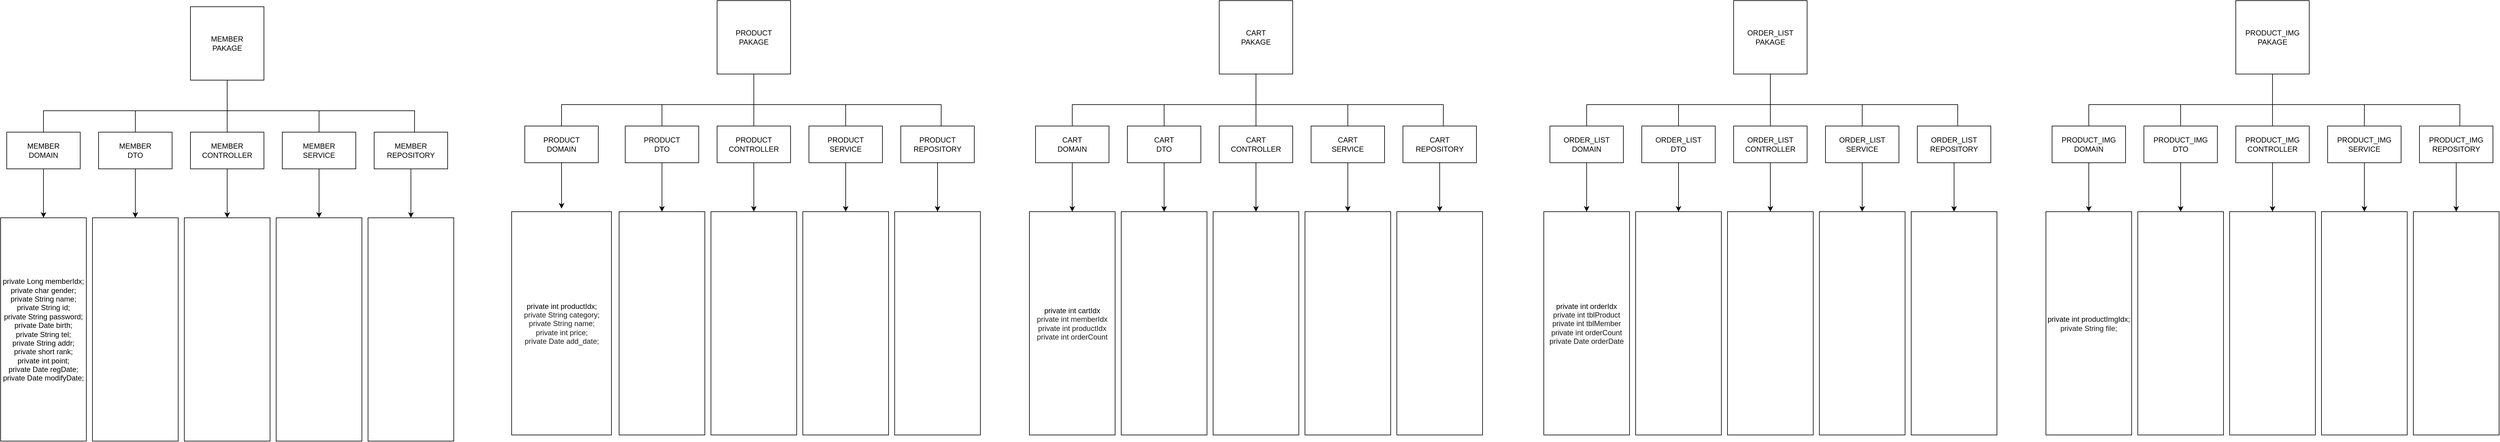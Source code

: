<mxfile version="21.6.9" type="github">
  <diagram name="페이지-1" id="HA1gNrNOC0gQcXItmmGi">
    <mxGraphModel dx="4044" dy="1303" grid="1" gridSize="9" guides="1" tooltips="1" connect="1" arrows="1" fold="1" page="1" pageScale="1" pageWidth="827" pageHeight="1169" math="0" shadow="0">
      <root>
        <mxCell id="0" />
        <mxCell id="1" parent="0" />
        <mxCell id="ZXrHhs4DNnQvtguSSP1A-15" value="" style="rounded=0;orthogonalLoop=1;jettySize=auto;html=1;endArrow=none;endFill=0;" edge="1" parent="1" source="ZXrHhs4DNnQvtguSSP1A-1" target="ZXrHhs4DNnQvtguSSP1A-5">
          <mxGeometry relative="1" as="geometry" />
        </mxCell>
        <mxCell id="ZXrHhs4DNnQvtguSSP1A-1" value="CART&lt;br&gt;PAKAGE" style="whiteSpace=wrap;html=1;aspect=fixed;" vertex="1" parent="1">
          <mxGeometry x="364" y="180" width="120" height="120" as="geometry" />
        </mxCell>
        <mxCell id="ZXrHhs4DNnQvtguSSP1A-4" style="edgeStyle=orthogonalEdgeStyle;rounded=0;orthogonalLoop=1;jettySize=auto;html=1;exitX=0.5;exitY=1;exitDx=0;exitDy=0;" edge="1" parent="1" source="ZXrHhs4DNnQvtguSSP1A-1" target="ZXrHhs4DNnQvtguSSP1A-1">
          <mxGeometry relative="1" as="geometry" />
        </mxCell>
        <mxCell id="ZXrHhs4DNnQvtguSSP1A-26" value="" style="edgeStyle=orthogonalEdgeStyle;rounded=0;orthogonalLoop=1;jettySize=auto;html=1;" edge="1" parent="1" source="ZXrHhs4DNnQvtguSSP1A-5" target="ZXrHhs4DNnQvtguSSP1A-25">
          <mxGeometry relative="1" as="geometry" />
        </mxCell>
        <mxCell id="ZXrHhs4DNnQvtguSSP1A-5" value="CART&lt;br&gt;CONTROLLER" style="whiteSpace=wrap;html=1;" vertex="1" parent="1">
          <mxGeometry x="364" y="385" width="120" height="60" as="geometry" />
        </mxCell>
        <mxCell id="ZXrHhs4DNnQvtguSSP1A-28" value="" style="edgeStyle=orthogonalEdgeStyle;rounded=0;orthogonalLoop=1;jettySize=auto;html=1;" edge="1" parent="1" source="ZXrHhs4DNnQvtguSSP1A-7" target="ZXrHhs4DNnQvtguSSP1A-27">
          <mxGeometry relative="1" as="geometry" />
        </mxCell>
        <mxCell id="ZXrHhs4DNnQvtguSSP1A-7" value="CART&lt;br&gt;SERVICE" style="whiteSpace=wrap;html=1;" vertex="1" parent="1">
          <mxGeometry x="514" y="385" width="120" height="60" as="geometry" />
        </mxCell>
        <mxCell id="ZXrHhs4DNnQvtguSSP1A-30" value="" style="edgeStyle=orthogonalEdgeStyle;rounded=0;orthogonalLoop=1;jettySize=auto;html=1;" edge="1" parent="1" source="ZXrHhs4DNnQvtguSSP1A-9" target="ZXrHhs4DNnQvtguSSP1A-29">
          <mxGeometry relative="1" as="geometry" />
        </mxCell>
        <mxCell id="ZXrHhs4DNnQvtguSSP1A-9" value="CART&lt;br&gt;REPOSITORY" style="whiteSpace=wrap;html=1;" vertex="1" parent="1">
          <mxGeometry x="664" y="385" width="120" height="60" as="geometry" />
        </mxCell>
        <mxCell id="ZXrHhs4DNnQvtguSSP1A-24" value="" style="edgeStyle=orthogonalEdgeStyle;rounded=0;orthogonalLoop=1;jettySize=auto;html=1;" edge="1" parent="1" source="ZXrHhs4DNnQvtguSSP1A-11" target="ZXrHhs4DNnQvtguSSP1A-23">
          <mxGeometry relative="1" as="geometry" />
        </mxCell>
        <mxCell id="ZXrHhs4DNnQvtguSSP1A-11" value="CART&lt;br&gt;DTO" style="whiteSpace=wrap;html=1;" vertex="1" parent="1">
          <mxGeometry x="214" y="385" width="120" height="60" as="geometry" />
        </mxCell>
        <mxCell id="ZXrHhs4DNnQvtguSSP1A-22" value="" style="edgeStyle=orthogonalEdgeStyle;rounded=0;orthogonalLoop=1;jettySize=auto;html=1;" edge="1" parent="1" source="ZXrHhs4DNnQvtguSSP1A-13" target="ZXrHhs4DNnQvtguSSP1A-21">
          <mxGeometry relative="1" as="geometry" />
        </mxCell>
        <mxCell id="ZXrHhs4DNnQvtguSSP1A-13" value="CART&lt;br style=&quot;border-color: var(--border-color);&quot;&gt;DOMAIN" style="whiteSpace=wrap;html=1;" vertex="1" parent="1">
          <mxGeometry x="64" y="385" width="120" height="60" as="geometry" />
        </mxCell>
        <mxCell id="ZXrHhs4DNnQvtguSSP1A-16" value="" style="endArrow=none;html=1;rounded=0;exitX=0.5;exitY=0;exitDx=0;exitDy=0;" edge="1" parent="1" source="ZXrHhs4DNnQvtguSSP1A-7">
          <mxGeometry width="50" height="50" relative="1" as="geometry">
            <mxPoint x="574" y="380" as="sourcePoint" />
            <mxPoint x="419" y="350" as="targetPoint" />
            <Array as="points">
              <mxPoint x="574" y="350" />
            </Array>
          </mxGeometry>
        </mxCell>
        <mxCell id="ZXrHhs4DNnQvtguSSP1A-17" value="" style="endArrow=none;html=1;rounded=0;exitX=0.5;exitY=0;exitDx=0;exitDy=0;" edge="1" parent="1" source="ZXrHhs4DNnQvtguSSP1A-11">
          <mxGeometry width="50" height="50" relative="1" as="geometry">
            <mxPoint x="274" y="380" as="sourcePoint" />
            <mxPoint x="419" y="350" as="targetPoint" />
            <Array as="points">
              <mxPoint x="274" y="350" />
            </Array>
          </mxGeometry>
        </mxCell>
        <mxCell id="ZXrHhs4DNnQvtguSSP1A-18" value="" style="endArrow=none;html=1;rounded=0;exitX=0.5;exitY=0;exitDx=0;exitDy=0;" edge="1" parent="1" source="ZXrHhs4DNnQvtguSSP1A-13">
          <mxGeometry width="50" height="50" relative="1" as="geometry">
            <mxPoint x="374" y="470" as="sourcePoint" />
            <mxPoint x="419" y="350" as="targetPoint" />
            <Array as="points">
              <mxPoint x="124" y="350" />
            </Array>
          </mxGeometry>
        </mxCell>
        <mxCell id="ZXrHhs4DNnQvtguSSP1A-20" value="" style="endArrow=none;html=1;rounded=0;exitX=0.549;exitY=-0.003;exitDx=0;exitDy=0;exitPerimeter=0;" edge="1" parent="1" source="ZXrHhs4DNnQvtguSSP1A-9">
          <mxGeometry width="50" height="50" relative="1" as="geometry">
            <mxPoint x="374" y="470" as="sourcePoint" />
            <mxPoint x="419" y="350" as="targetPoint" />
            <Array as="points">
              <mxPoint x="730" y="350" />
            </Array>
          </mxGeometry>
        </mxCell>
        <mxCell id="ZXrHhs4DNnQvtguSSP1A-21" value="&lt;font style=&quot;font-size: 12px;&quot;&gt;private int cartIdx&lt;br style=&quot;box-sizing: inherit; color: rgb(29, 28, 29); font-family: NotoSansKR, Slack-Lato, Slack-Fractions, appleLogo, sans-serif; font-variant-ligatures: common-ligatures; text-align: left; background-color: rgb(255, 255, 255);&quot;&gt;&lt;span style=&quot;color: rgb(29, 28, 29); font-family: NotoSansKR, Slack-Lato, Slack-Fractions, appleLogo, sans-serif; font-variant-ligatures: common-ligatures; text-align: left; background-color: rgb(255, 255, 255);&quot;&gt;private int memberIdx&lt;/span&gt;&lt;br style=&quot;box-sizing: inherit; color: rgb(29, 28, 29); font-family: NotoSansKR, Slack-Lato, Slack-Fractions, appleLogo, sans-serif; font-variant-ligatures: common-ligatures; text-align: left; background-color: rgb(255, 255, 255);&quot;&gt;&lt;span style=&quot;color: rgb(29, 28, 29); font-family: NotoSansKR, Slack-Lato, Slack-Fractions, appleLogo, sans-serif; font-variant-ligatures: common-ligatures; text-align: left; background-color: rgb(255, 255, 255);&quot;&gt;private int productIdx&lt;/span&gt;&lt;br style=&quot;box-sizing: inherit; color: rgb(29, 28, 29); font-family: NotoSansKR, Slack-Lato, Slack-Fractions, appleLogo, sans-serif; font-variant-ligatures: common-ligatures; text-align: left; background-color: rgb(255, 255, 255);&quot;&gt;&lt;span style=&quot;color: rgb(29, 28, 29); font-family: NotoSansKR, Slack-Lato, Slack-Fractions, appleLogo, sans-serif; font-variant-ligatures: common-ligatures; text-align: left; background-color: rgb(255, 255, 255);&quot;&gt;private int orderCount&lt;/span&gt;&lt;/font&gt;" style="whiteSpace=wrap;html=1;" vertex="1" parent="1">
          <mxGeometry x="54" y="525" width="140" height="365" as="geometry" />
        </mxCell>
        <mxCell id="ZXrHhs4DNnQvtguSSP1A-23" value="" style="whiteSpace=wrap;html=1;" vertex="1" parent="1">
          <mxGeometry x="204" y="525" width="140" height="365" as="geometry" />
        </mxCell>
        <mxCell id="ZXrHhs4DNnQvtguSSP1A-25" value="" style="whiteSpace=wrap;html=1;" vertex="1" parent="1">
          <mxGeometry x="354" y="525" width="140" height="365" as="geometry" />
        </mxCell>
        <mxCell id="ZXrHhs4DNnQvtguSSP1A-27" value="" style="whiteSpace=wrap;html=1;" vertex="1" parent="1">
          <mxGeometry x="504" y="525" width="140" height="365" as="geometry" />
        </mxCell>
        <mxCell id="ZXrHhs4DNnQvtguSSP1A-29" value="" style="whiteSpace=wrap;html=1;" vertex="1" parent="1">
          <mxGeometry x="654" y="525" width="140" height="365" as="geometry" />
        </mxCell>
        <mxCell id="ZXrHhs4DNnQvtguSSP1A-31" value="" style="rounded=0;orthogonalLoop=1;jettySize=auto;html=1;endArrow=none;endFill=0;" edge="1" parent="1" source="ZXrHhs4DNnQvtguSSP1A-32" target="ZXrHhs4DNnQvtguSSP1A-35">
          <mxGeometry relative="1" as="geometry" />
        </mxCell>
        <mxCell id="ZXrHhs4DNnQvtguSSP1A-32" value="PRODUCT&lt;br&gt;PAKAGE" style="whiteSpace=wrap;html=1;aspect=fixed;" vertex="1" parent="1">
          <mxGeometry x="-456" y="180" width="120" height="120" as="geometry" />
        </mxCell>
        <mxCell id="ZXrHhs4DNnQvtguSSP1A-33" style="edgeStyle=orthogonalEdgeStyle;rounded=0;orthogonalLoop=1;jettySize=auto;html=1;exitX=0.5;exitY=1;exitDx=0;exitDy=0;" edge="1" parent="1" source="ZXrHhs4DNnQvtguSSP1A-32" target="ZXrHhs4DNnQvtguSSP1A-32">
          <mxGeometry relative="1" as="geometry" />
        </mxCell>
        <mxCell id="ZXrHhs4DNnQvtguSSP1A-34" value="" style="edgeStyle=orthogonalEdgeStyle;rounded=0;orthogonalLoop=1;jettySize=auto;html=1;" edge="1" parent="1" source="ZXrHhs4DNnQvtguSSP1A-35" target="ZXrHhs4DNnQvtguSSP1A-50">
          <mxGeometry relative="1" as="geometry" />
        </mxCell>
        <mxCell id="ZXrHhs4DNnQvtguSSP1A-35" value="PRODUCT&lt;br&gt;CONTROLLER" style="whiteSpace=wrap;html=1;" vertex="1" parent="1">
          <mxGeometry x="-456" y="385" width="120" height="60" as="geometry" />
        </mxCell>
        <mxCell id="ZXrHhs4DNnQvtguSSP1A-36" value="" style="edgeStyle=orthogonalEdgeStyle;rounded=0;orthogonalLoop=1;jettySize=auto;html=1;" edge="1" parent="1" source="ZXrHhs4DNnQvtguSSP1A-37" target="ZXrHhs4DNnQvtguSSP1A-51">
          <mxGeometry relative="1" as="geometry" />
        </mxCell>
        <mxCell id="ZXrHhs4DNnQvtguSSP1A-37" value="PRODUCT&lt;br&gt;SERVICE" style="whiteSpace=wrap;html=1;" vertex="1" parent="1">
          <mxGeometry x="-306" y="385" width="120" height="60" as="geometry" />
        </mxCell>
        <mxCell id="ZXrHhs4DNnQvtguSSP1A-38" value="" style="edgeStyle=orthogonalEdgeStyle;rounded=0;orthogonalLoop=1;jettySize=auto;html=1;" edge="1" parent="1" source="ZXrHhs4DNnQvtguSSP1A-39" target="ZXrHhs4DNnQvtguSSP1A-52">
          <mxGeometry relative="1" as="geometry" />
        </mxCell>
        <mxCell id="ZXrHhs4DNnQvtguSSP1A-39" value="PRODUCT&lt;br&gt;REPOSITORY" style="whiteSpace=wrap;html=1;" vertex="1" parent="1">
          <mxGeometry x="-156" y="385" width="120" height="60" as="geometry" />
        </mxCell>
        <mxCell id="ZXrHhs4DNnQvtguSSP1A-40" value="" style="edgeStyle=orthogonalEdgeStyle;rounded=0;orthogonalLoop=1;jettySize=auto;html=1;" edge="1" parent="1" source="ZXrHhs4DNnQvtguSSP1A-41" target="ZXrHhs4DNnQvtguSSP1A-49">
          <mxGeometry relative="1" as="geometry" />
        </mxCell>
        <mxCell id="ZXrHhs4DNnQvtguSSP1A-41" value="PRODUCT&lt;br&gt;DTO" style="whiteSpace=wrap;html=1;" vertex="1" parent="1">
          <mxGeometry x="-606" y="385" width="120" height="60" as="geometry" />
        </mxCell>
        <mxCell id="ZXrHhs4DNnQvtguSSP1A-42" value="" style="edgeStyle=orthogonalEdgeStyle;rounded=0;orthogonalLoop=1;jettySize=auto;html=1;" edge="1" parent="1" source="ZXrHhs4DNnQvtguSSP1A-43">
          <mxGeometry relative="1" as="geometry">
            <mxPoint x="-710" y="520" as="targetPoint" />
          </mxGeometry>
        </mxCell>
        <mxCell id="ZXrHhs4DNnQvtguSSP1A-43" value="PRODUCT&lt;br style=&quot;border-color: var(--border-color);&quot;&gt;DOMAIN" style="whiteSpace=wrap;html=1;" vertex="1" parent="1">
          <mxGeometry x="-770" y="385" width="120" height="60" as="geometry" />
        </mxCell>
        <mxCell id="ZXrHhs4DNnQvtguSSP1A-44" value="" style="endArrow=none;html=1;rounded=0;exitX=0.5;exitY=0;exitDx=0;exitDy=0;" edge="1" parent="1" source="ZXrHhs4DNnQvtguSSP1A-37">
          <mxGeometry width="50" height="50" relative="1" as="geometry">
            <mxPoint x="-246" y="380" as="sourcePoint" />
            <mxPoint x="-401" y="350" as="targetPoint" />
            <Array as="points">
              <mxPoint x="-246" y="350" />
            </Array>
          </mxGeometry>
        </mxCell>
        <mxCell id="ZXrHhs4DNnQvtguSSP1A-45" value="" style="endArrow=none;html=1;rounded=0;exitX=0.5;exitY=0;exitDx=0;exitDy=0;" edge="1" parent="1" source="ZXrHhs4DNnQvtguSSP1A-41">
          <mxGeometry width="50" height="50" relative="1" as="geometry">
            <mxPoint x="-546" y="380" as="sourcePoint" />
            <mxPoint x="-401" y="350" as="targetPoint" />
            <Array as="points">
              <mxPoint x="-546" y="350" />
            </Array>
          </mxGeometry>
        </mxCell>
        <mxCell id="ZXrHhs4DNnQvtguSSP1A-46" value="" style="endArrow=none;html=1;rounded=0;exitX=0.5;exitY=0;exitDx=0;exitDy=0;" edge="1" parent="1" source="ZXrHhs4DNnQvtguSSP1A-43">
          <mxGeometry width="50" height="50" relative="1" as="geometry">
            <mxPoint x="-446" y="470" as="sourcePoint" />
            <mxPoint x="-401" y="350" as="targetPoint" />
            <Array as="points">
              <mxPoint x="-710" y="350" />
            </Array>
          </mxGeometry>
        </mxCell>
        <mxCell id="ZXrHhs4DNnQvtguSSP1A-47" value="" style="endArrow=none;html=1;rounded=0;exitX=0.549;exitY=-0.003;exitDx=0;exitDy=0;exitPerimeter=0;" edge="1" parent="1" source="ZXrHhs4DNnQvtguSSP1A-39">
          <mxGeometry width="50" height="50" relative="1" as="geometry">
            <mxPoint x="-446" y="470" as="sourcePoint" />
            <mxPoint x="-401" y="350" as="targetPoint" />
            <Array as="points">
              <mxPoint x="-90" y="350" />
            </Array>
          </mxGeometry>
        </mxCell>
        <mxCell id="ZXrHhs4DNnQvtguSSP1A-48" value="&lt;font style=&quot;font-size: 12px;&quot;&gt;private int productIdx;&lt;br style=&quot;box-sizing: inherit; color: rgb(29, 28, 29); font-family: NotoSansKR, Slack-Lato, Slack-Fractions, appleLogo, sans-serif; font-variant-ligatures: common-ligatures; text-align: left; background-color: rgb(255, 255, 255);&quot;&gt;&lt;span style=&quot;color: rgb(29, 28, 29); font-family: NotoSansKR, Slack-Lato, Slack-Fractions, appleLogo, sans-serif; font-variant-ligatures: common-ligatures; text-align: left; background-color: rgb(255, 255, 255);&quot;&gt;private String category;&lt;/span&gt;&lt;br style=&quot;box-sizing: inherit; color: rgb(29, 28, 29); font-family: NotoSansKR, Slack-Lato, Slack-Fractions, appleLogo, sans-serif; font-variant-ligatures: common-ligatures; text-align: left; background-color: rgb(255, 255, 255);&quot;&gt;&lt;span style=&quot;color: rgb(29, 28, 29); font-family: NotoSansKR, Slack-Lato, Slack-Fractions, appleLogo, sans-serif; font-variant-ligatures: common-ligatures; text-align: left; background-color: rgb(255, 255, 255);&quot;&gt;private String name;&lt;/span&gt;&lt;br style=&quot;box-sizing: inherit; color: rgb(29, 28, 29); font-family: NotoSansKR, Slack-Lato, Slack-Fractions, appleLogo, sans-serif; font-variant-ligatures: common-ligatures; text-align: left; background-color: rgb(255, 255, 255);&quot;&gt;&lt;span style=&quot;color: rgb(29, 28, 29); font-family: NotoSansKR, Slack-Lato, Slack-Fractions, appleLogo, sans-serif; font-variant-ligatures: common-ligatures; text-align: left; background-color: rgb(255, 255, 255);&quot;&gt;private int price;&lt;/span&gt;&lt;br style=&quot;box-sizing: inherit; color: rgb(29, 28, 29); font-family: NotoSansKR, Slack-Lato, Slack-Fractions, appleLogo, sans-serif; font-variant-ligatures: common-ligatures; text-align: left; background-color: rgb(255, 255, 255);&quot;&gt;&lt;span style=&quot;color: rgb(29, 28, 29); font-family: NotoSansKR, Slack-Lato, Slack-Fractions, appleLogo, sans-serif; font-variant-ligatures: common-ligatures; text-align: left; background-color: rgb(255, 255, 255);&quot;&gt;private Date add_date;&lt;/span&gt;&lt;/font&gt;&lt;font style=&quot;font-size: 12px;&quot;&gt;&lt;br&gt;&lt;/font&gt;" style="whiteSpace=wrap;html=1;" vertex="1" parent="1">
          <mxGeometry x="-791.5" y="525" width="163" height="365" as="geometry" />
        </mxCell>
        <mxCell id="ZXrHhs4DNnQvtguSSP1A-49" value="" style="whiteSpace=wrap;html=1;" vertex="1" parent="1">
          <mxGeometry x="-616" y="525" width="140" height="365" as="geometry" />
        </mxCell>
        <mxCell id="ZXrHhs4DNnQvtguSSP1A-50" value="" style="whiteSpace=wrap;html=1;" vertex="1" parent="1">
          <mxGeometry x="-466" y="525" width="140" height="365" as="geometry" />
        </mxCell>
        <mxCell id="ZXrHhs4DNnQvtguSSP1A-51" value="" style="whiteSpace=wrap;html=1;" vertex="1" parent="1">
          <mxGeometry x="-316" y="525" width="140" height="365" as="geometry" />
        </mxCell>
        <mxCell id="ZXrHhs4DNnQvtguSSP1A-52" value="" style="whiteSpace=wrap;html=1;" vertex="1" parent="1">
          <mxGeometry x="-166" y="525" width="140" height="365" as="geometry" />
        </mxCell>
        <mxCell id="ZXrHhs4DNnQvtguSSP1A-53" value="" style="rounded=0;orthogonalLoop=1;jettySize=auto;html=1;endArrow=none;endFill=0;" edge="1" parent="1" source="ZXrHhs4DNnQvtguSSP1A-54" target="ZXrHhs4DNnQvtguSSP1A-57">
          <mxGeometry relative="1" as="geometry" />
        </mxCell>
        <mxCell id="ZXrHhs4DNnQvtguSSP1A-54" value="ORDER_LIST&lt;br&gt;PAKAGE" style="whiteSpace=wrap;html=1;aspect=fixed;" vertex="1" parent="1">
          <mxGeometry x="1204" y="180" width="120" height="120" as="geometry" />
        </mxCell>
        <mxCell id="ZXrHhs4DNnQvtguSSP1A-55" style="edgeStyle=orthogonalEdgeStyle;rounded=0;orthogonalLoop=1;jettySize=auto;html=1;exitX=0.5;exitY=1;exitDx=0;exitDy=0;" edge="1" parent="1" source="ZXrHhs4DNnQvtguSSP1A-54" target="ZXrHhs4DNnQvtguSSP1A-54">
          <mxGeometry relative="1" as="geometry" />
        </mxCell>
        <mxCell id="ZXrHhs4DNnQvtguSSP1A-56" value="" style="edgeStyle=orthogonalEdgeStyle;rounded=0;orthogonalLoop=1;jettySize=auto;html=1;" edge="1" parent="1" source="ZXrHhs4DNnQvtguSSP1A-57" target="ZXrHhs4DNnQvtguSSP1A-72">
          <mxGeometry relative="1" as="geometry" />
        </mxCell>
        <mxCell id="ZXrHhs4DNnQvtguSSP1A-57" value="ORDER_LIST&lt;br style=&quot;border-color: var(--border-color);&quot;&gt;CONTROLLER" style="whiteSpace=wrap;html=1;" vertex="1" parent="1">
          <mxGeometry x="1204" y="385" width="120" height="60" as="geometry" />
        </mxCell>
        <mxCell id="ZXrHhs4DNnQvtguSSP1A-58" value="" style="edgeStyle=orthogonalEdgeStyle;rounded=0;orthogonalLoop=1;jettySize=auto;html=1;" edge="1" parent="1" source="ZXrHhs4DNnQvtguSSP1A-59" target="ZXrHhs4DNnQvtguSSP1A-73">
          <mxGeometry relative="1" as="geometry" />
        </mxCell>
        <mxCell id="ZXrHhs4DNnQvtguSSP1A-59" value="ORDER_LIST&lt;br&gt;SERVICE" style="whiteSpace=wrap;html=1;" vertex="1" parent="1">
          <mxGeometry x="1354" y="385" width="120" height="60" as="geometry" />
        </mxCell>
        <mxCell id="ZXrHhs4DNnQvtguSSP1A-60" value="" style="edgeStyle=orthogonalEdgeStyle;rounded=0;orthogonalLoop=1;jettySize=auto;html=1;" edge="1" parent="1" source="ZXrHhs4DNnQvtguSSP1A-61" target="ZXrHhs4DNnQvtguSSP1A-74">
          <mxGeometry relative="1" as="geometry" />
        </mxCell>
        <mxCell id="ZXrHhs4DNnQvtguSSP1A-61" value="ORDER_LIST&lt;br style=&quot;border-color: var(--border-color);&quot;&gt;REPOSITORY" style="whiteSpace=wrap;html=1;" vertex="1" parent="1">
          <mxGeometry x="1504" y="385" width="120" height="60" as="geometry" />
        </mxCell>
        <mxCell id="ZXrHhs4DNnQvtguSSP1A-62" value="" style="edgeStyle=orthogonalEdgeStyle;rounded=0;orthogonalLoop=1;jettySize=auto;html=1;" edge="1" parent="1" source="ZXrHhs4DNnQvtguSSP1A-63" target="ZXrHhs4DNnQvtguSSP1A-71">
          <mxGeometry relative="1" as="geometry" />
        </mxCell>
        <mxCell id="ZXrHhs4DNnQvtguSSP1A-63" value="ORDER_LIST&lt;br style=&quot;border-color: var(--border-color);&quot;&gt;DTO" style="whiteSpace=wrap;html=1;" vertex="1" parent="1">
          <mxGeometry x="1054" y="385" width="120" height="60" as="geometry" />
        </mxCell>
        <mxCell id="ZXrHhs4DNnQvtguSSP1A-64" value="" style="edgeStyle=orthogonalEdgeStyle;rounded=0;orthogonalLoop=1;jettySize=auto;html=1;" edge="1" parent="1" source="ZXrHhs4DNnQvtguSSP1A-65" target="ZXrHhs4DNnQvtguSSP1A-70">
          <mxGeometry relative="1" as="geometry" />
        </mxCell>
        <mxCell id="ZXrHhs4DNnQvtguSSP1A-65" value="ORDER_LIST&lt;br style=&quot;border-color: var(--border-color);&quot;&gt;DOMAIN" style="whiteSpace=wrap;html=1;" vertex="1" parent="1">
          <mxGeometry x="904" y="385" width="120" height="60" as="geometry" />
        </mxCell>
        <mxCell id="ZXrHhs4DNnQvtguSSP1A-66" value="" style="endArrow=none;html=1;rounded=0;exitX=0.5;exitY=0;exitDx=0;exitDy=0;" edge="1" parent="1" source="ZXrHhs4DNnQvtguSSP1A-59">
          <mxGeometry width="50" height="50" relative="1" as="geometry">
            <mxPoint x="1414" y="380" as="sourcePoint" />
            <mxPoint x="1259" y="350" as="targetPoint" />
            <Array as="points">
              <mxPoint x="1414" y="350" />
            </Array>
          </mxGeometry>
        </mxCell>
        <mxCell id="ZXrHhs4DNnQvtguSSP1A-67" value="" style="endArrow=none;html=1;rounded=0;exitX=0.5;exitY=0;exitDx=0;exitDy=0;" edge="1" parent="1" source="ZXrHhs4DNnQvtguSSP1A-63">
          <mxGeometry width="50" height="50" relative="1" as="geometry">
            <mxPoint x="1114" y="380" as="sourcePoint" />
            <mxPoint x="1259" y="350" as="targetPoint" />
            <Array as="points">
              <mxPoint x="1114" y="350" />
            </Array>
          </mxGeometry>
        </mxCell>
        <mxCell id="ZXrHhs4DNnQvtguSSP1A-68" value="" style="endArrow=none;html=1;rounded=0;exitX=0.5;exitY=0;exitDx=0;exitDy=0;" edge="1" parent="1" source="ZXrHhs4DNnQvtguSSP1A-65">
          <mxGeometry width="50" height="50" relative="1" as="geometry">
            <mxPoint x="1214" y="470" as="sourcePoint" />
            <mxPoint x="1259" y="350" as="targetPoint" />
            <Array as="points">
              <mxPoint x="964" y="350" />
            </Array>
          </mxGeometry>
        </mxCell>
        <mxCell id="ZXrHhs4DNnQvtguSSP1A-69" value="" style="endArrow=none;html=1;rounded=0;exitX=0.549;exitY=-0.003;exitDx=0;exitDy=0;exitPerimeter=0;" edge="1" parent="1" source="ZXrHhs4DNnQvtguSSP1A-61">
          <mxGeometry width="50" height="50" relative="1" as="geometry">
            <mxPoint x="1214" y="470" as="sourcePoint" />
            <mxPoint x="1259" y="350" as="targetPoint" />
            <Array as="points">
              <mxPoint x="1570" y="350" />
            </Array>
          </mxGeometry>
        </mxCell>
        <mxCell id="ZXrHhs4DNnQvtguSSP1A-70" value="&lt;font style=&quot;font-size: 12px;&quot;&gt;private int orderIdx&lt;br style=&quot;box-sizing: inherit; color: rgb(29, 28, 29); font-family: NotoSansKR, Slack-Lato, Slack-Fractions, appleLogo, sans-serif; font-variant-ligatures: common-ligatures; text-align: left; background-color: rgb(248, 248, 248);&quot;&gt;&lt;span style=&quot;color: rgb(29, 28, 29); font-family: NotoSansKR, Slack-Lato, Slack-Fractions, appleLogo, sans-serif; font-variant-ligatures: common-ligatures; text-align: left; background-color: rgb(248, 248, 248);&quot;&gt;private int tblProduct&lt;/span&gt;&lt;br style=&quot;box-sizing: inherit; color: rgb(29, 28, 29); font-family: NotoSansKR, Slack-Lato, Slack-Fractions, appleLogo, sans-serif; font-variant-ligatures: common-ligatures; text-align: left; background-color: rgb(248, 248, 248);&quot;&gt;&lt;span style=&quot;color: rgb(29, 28, 29); font-family: NotoSansKR, Slack-Lato, Slack-Fractions, appleLogo, sans-serif; font-variant-ligatures: common-ligatures; text-align: left; background-color: rgb(248, 248, 248);&quot;&gt;private int tblMember&lt;/span&gt;&lt;br style=&quot;box-sizing: inherit; color: rgb(29, 28, 29); font-family: NotoSansKR, Slack-Lato, Slack-Fractions, appleLogo, sans-serif; font-variant-ligatures: common-ligatures; text-align: left; background-color: rgb(248, 248, 248);&quot;&gt;&lt;span style=&quot;color: rgb(29, 28, 29); font-family: NotoSansKR, Slack-Lato, Slack-Fractions, appleLogo, sans-serif; font-variant-ligatures: common-ligatures; text-align: left; background-color: rgb(248, 248, 248);&quot;&gt;private int orderCount&lt;/span&gt;&lt;br style=&quot;box-sizing: inherit; color: rgb(29, 28, 29); font-family: NotoSansKR, Slack-Lato, Slack-Fractions, appleLogo, sans-serif; font-variant-ligatures: common-ligatures; text-align: left; background-color: rgb(248, 248, 248);&quot;&gt;&lt;span style=&quot;color: rgb(29, 28, 29); font-family: NotoSansKR, Slack-Lato, Slack-Fractions, appleLogo, sans-serif; font-variant-ligatures: common-ligatures; text-align: left; background-color: rgb(248, 248, 248);&quot;&gt;private Date&amp;nbsp;orderDate&lt;/span&gt;&lt;/font&gt;" style="whiteSpace=wrap;html=1;" vertex="1" parent="1">
          <mxGeometry x="894" y="525" width="140" height="365" as="geometry" />
        </mxCell>
        <mxCell id="ZXrHhs4DNnQvtguSSP1A-71" value="" style="whiteSpace=wrap;html=1;" vertex="1" parent="1">
          <mxGeometry x="1044" y="525" width="140" height="365" as="geometry" />
        </mxCell>
        <mxCell id="ZXrHhs4DNnQvtguSSP1A-72" value="" style="whiteSpace=wrap;html=1;" vertex="1" parent="1">
          <mxGeometry x="1194" y="525" width="140" height="365" as="geometry" />
        </mxCell>
        <mxCell id="ZXrHhs4DNnQvtguSSP1A-73" value="" style="whiteSpace=wrap;html=1;" vertex="1" parent="1">
          <mxGeometry x="1344" y="525" width="140" height="365" as="geometry" />
        </mxCell>
        <mxCell id="ZXrHhs4DNnQvtguSSP1A-74" value="" style="whiteSpace=wrap;html=1;" vertex="1" parent="1">
          <mxGeometry x="1494" y="525" width="140" height="365" as="geometry" />
        </mxCell>
        <mxCell id="ZXrHhs4DNnQvtguSSP1A-75" value="" style="rounded=0;orthogonalLoop=1;jettySize=auto;html=1;endArrow=none;endFill=0;" edge="1" parent="1" source="ZXrHhs4DNnQvtguSSP1A-76" target="ZXrHhs4DNnQvtguSSP1A-79">
          <mxGeometry relative="1" as="geometry" />
        </mxCell>
        <mxCell id="ZXrHhs4DNnQvtguSSP1A-76" value="PRODUCT_IMG&lt;br&gt;PAKAGE" style="whiteSpace=wrap;html=1;aspect=fixed;" vertex="1" parent="1">
          <mxGeometry x="2024" y="180" width="120" height="120" as="geometry" />
        </mxCell>
        <mxCell id="ZXrHhs4DNnQvtguSSP1A-77" style="edgeStyle=orthogonalEdgeStyle;rounded=0;orthogonalLoop=1;jettySize=auto;html=1;exitX=0.5;exitY=1;exitDx=0;exitDy=0;" edge="1" parent="1" source="ZXrHhs4DNnQvtguSSP1A-76" target="ZXrHhs4DNnQvtguSSP1A-76">
          <mxGeometry relative="1" as="geometry" />
        </mxCell>
        <mxCell id="ZXrHhs4DNnQvtguSSP1A-78" value="" style="edgeStyle=orthogonalEdgeStyle;rounded=0;orthogonalLoop=1;jettySize=auto;html=1;" edge="1" parent="1" source="ZXrHhs4DNnQvtguSSP1A-79" target="ZXrHhs4DNnQvtguSSP1A-94">
          <mxGeometry relative="1" as="geometry" />
        </mxCell>
        <mxCell id="ZXrHhs4DNnQvtguSSP1A-79" value="PRODUCT_IMG&lt;br&gt;CONTROLLER" style="whiteSpace=wrap;html=1;" vertex="1" parent="1">
          <mxGeometry x="2024" y="385" width="120" height="60" as="geometry" />
        </mxCell>
        <mxCell id="ZXrHhs4DNnQvtguSSP1A-80" value="" style="edgeStyle=orthogonalEdgeStyle;rounded=0;orthogonalLoop=1;jettySize=auto;html=1;" edge="1" parent="1" source="ZXrHhs4DNnQvtguSSP1A-81" target="ZXrHhs4DNnQvtguSSP1A-95">
          <mxGeometry relative="1" as="geometry" />
        </mxCell>
        <mxCell id="ZXrHhs4DNnQvtguSSP1A-81" value="PRODUCT_IMG&lt;br&gt;SERVICE" style="whiteSpace=wrap;html=1;" vertex="1" parent="1">
          <mxGeometry x="2174" y="385" width="120" height="60" as="geometry" />
        </mxCell>
        <mxCell id="ZXrHhs4DNnQvtguSSP1A-82" value="" style="edgeStyle=orthogonalEdgeStyle;rounded=0;orthogonalLoop=1;jettySize=auto;html=1;" edge="1" parent="1" source="ZXrHhs4DNnQvtguSSP1A-83">
          <mxGeometry relative="1" as="geometry">
            <mxPoint x="2384" y="525" as="targetPoint" />
          </mxGeometry>
        </mxCell>
        <mxCell id="ZXrHhs4DNnQvtguSSP1A-83" value="PRODUCT_IMG&lt;br&gt;REPOSITORY" style="whiteSpace=wrap;html=1;" vertex="1" parent="1">
          <mxGeometry x="2324" y="385" width="120" height="60" as="geometry" />
        </mxCell>
        <mxCell id="ZXrHhs4DNnQvtguSSP1A-84" value="" style="edgeStyle=orthogonalEdgeStyle;rounded=0;orthogonalLoop=1;jettySize=auto;html=1;" edge="1" parent="1" source="ZXrHhs4DNnQvtguSSP1A-85" target="ZXrHhs4DNnQvtguSSP1A-93">
          <mxGeometry relative="1" as="geometry" />
        </mxCell>
        <mxCell id="ZXrHhs4DNnQvtguSSP1A-85" value="PRODUCT_IMG&lt;br&gt;DTO" style="whiteSpace=wrap;html=1;" vertex="1" parent="1">
          <mxGeometry x="1874" y="385" width="120" height="60" as="geometry" />
        </mxCell>
        <mxCell id="ZXrHhs4DNnQvtguSSP1A-86" value="" style="edgeStyle=orthogonalEdgeStyle;rounded=0;orthogonalLoop=1;jettySize=auto;html=1;" edge="1" parent="1" source="ZXrHhs4DNnQvtguSSP1A-87" target="ZXrHhs4DNnQvtguSSP1A-92">
          <mxGeometry relative="1" as="geometry" />
        </mxCell>
        <mxCell id="ZXrHhs4DNnQvtguSSP1A-87" value="PRODUCT_IMG&lt;br&gt;DOMAIN" style="whiteSpace=wrap;html=1;" vertex="1" parent="1">
          <mxGeometry x="1724" y="385" width="120" height="60" as="geometry" />
        </mxCell>
        <mxCell id="ZXrHhs4DNnQvtguSSP1A-88" value="" style="endArrow=none;html=1;rounded=0;exitX=0.5;exitY=0;exitDx=0;exitDy=0;" edge="1" parent="1" source="ZXrHhs4DNnQvtguSSP1A-81">
          <mxGeometry width="50" height="50" relative="1" as="geometry">
            <mxPoint x="2234" y="380" as="sourcePoint" />
            <mxPoint x="2079" y="350" as="targetPoint" />
            <Array as="points">
              <mxPoint x="2234" y="350" />
            </Array>
          </mxGeometry>
        </mxCell>
        <mxCell id="ZXrHhs4DNnQvtguSSP1A-89" value="" style="endArrow=none;html=1;rounded=0;exitX=0.5;exitY=0;exitDx=0;exitDy=0;" edge="1" parent="1" source="ZXrHhs4DNnQvtguSSP1A-85">
          <mxGeometry width="50" height="50" relative="1" as="geometry">
            <mxPoint x="1934" y="380" as="sourcePoint" />
            <mxPoint x="2079" y="350" as="targetPoint" />
            <Array as="points">
              <mxPoint x="1934" y="350" />
            </Array>
          </mxGeometry>
        </mxCell>
        <mxCell id="ZXrHhs4DNnQvtguSSP1A-90" value="" style="endArrow=none;html=1;rounded=0;exitX=0.5;exitY=0;exitDx=0;exitDy=0;" edge="1" parent="1" source="ZXrHhs4DNnQvtguSSP1A-87">
          <mxGeometry width="50" height="50" relative="1" as="geometry">
            <mxPoint x="2034" y="470" as="sourcePoint" />
            <mxPoint x="2079" y="350" as="targetPoint" />
            <Array as="points">
              <mxPoint x="1784" y="350" />
            </Array>
          </mxGeometry>
        </mxCell>
        <mxCell id="ZXrHhs4DNnQvtguSSP1A-91" value="" style="endArrow=none;html=1;rounded=0;exitX=0.549;exitY=-0.003;exitDx=0;exitDy=0;exitPerimeter=0;" edge="1" parent="1" source="ZXrHhs4DNnQvtguSSP1A-83">
          <mxGeometry width="50" height="50" relative="1" as="geometry">
            <mxPoint x="2034" y="470" as="sourcePoint" />
            <mxPoint x="2079" y="350" as="targetPoint" />
            <Array as="points">
              <mxPoint x="2390" y="350" />
            </Array>
          </mxGeometry>
        </mxCell>
        <mxCell id="ZXrHhs4DNnQvtguSSP1A-92" value="&lt;font style=&quot;font-size: 12px;&quot;&gt;private int productImgIdx;&lt;br style=&quot;box-sizing: inherit; color: rgb(29, 28, 29); font-family: NotoSansKR, Slack-Lato, Slack-Fractions, appleLogo, sans-serif; font-variant-ligatures: common-ligatures; text-align: left; background-color: rgb(255, 255, 255);&quot;&gt;&lt;span style=&quot;color: rgb(29, 28, 29); font-family: NotoSansKR, Slack-Lato, Slack-Fractions, appleLogo, sans-serif; font-variant-ligatures: common-ligatures; text-align: left; background-color: rgb(255, 255, 255);&quot;&gt;private String file;&lt;/span&gt;&lt;/font&gt;" style="whiteSpace=wrap;html=1;" vertex="1" parent="1">
          <mxGeometry x="1714" y="525" width="140" height="365" as="geometry" />
        </mxCell>
        <mxCell id="ZXrHhs4DNnQvtguSSP1A-93" value="" style="whiteSpace=wrap;html=1;" vertex="1" parent="1">
          <mxGeometry x="1864" y="525" width="140" height="365" as="geometry" />
        </mxCell>
        <mxCell id="ZXrHhs4DNnQvtguSSP1A-94" value="" style="whiteSpace=wrap;html=1;" vertex="1" parent="1">
          <mxGeometry x="2014" y="525" width="140" height="365" as="geometry" />
        </mxCell>
        <mxCell id="ZXrHhs4DNnQvtguSSP1A-95" value="" style="whiteSpace=wrap;html=1;" vertex="1" parent="1">
          <mxGeometry x="2164" y="525" width="140" height="365" as="geometry" />
        </mxCell>
        <mxCell id="ZXrHhs4DNnQvtguSSP1A-96" value="" style="whiteSpace=wrap;html=1;" vertex="1" parent="1">
          <mxGeometry x="2314" y="525" width="140" height="365" as="geometry" />
        </mxCell>
        <mxCell id="ZXrHhs4DNnQvtguSSP1A-97" value="" style="rounded=0;orthogonalLoop=1;jettySize=auto;html=1;endArrow=none;endFill=0;" edge="1" parent="1" source="ZXrHhs4DNnQvtguSSP1A-98" target="ZXrHhs4DNnQvtguSSP1A-101">
          <mxGeometry relative="1" as="geometry" />
        </mxCell>
        <mxCell id="ZXrHhs4DNnQvtguSSP1A-98" value="MEMBER&lt;br&gt;PAKAGE" style="whiteSpace=wrap;html=1;aspect=fixed;" vertex="1" parent="1">
          <mxGeometry x="-1316" y="190" width="120" height="120" as="geometry" />
        </mxCell>
        <mxCell id="ZXrHhs4DNnQvtguSSP1A-99" style="edgeStyle=orthogonalEdgeStyle;rounded=0;orthogonalLoop=1;jettySize=auto;html=1;exitX=0.5;exitY=1;exitDx=0;exitDy=0;" edge="1" parent="1" source="ZXrHhs4DNnQvtguSSP1A-98" target="ZXrHhs4DNnQvtguSSP1A-98">
          <mxGeometry relative="1" as="geometry" />
        </mxCell>
        <mxCell id="ZXrHhs4DNnQvtguSSP1A-100" value="" style="edgeStyle=orthogonalEdgeStyle;rounded=0;orthogonalLoop=1;jettySize=auto;html=1;" edge="1" parent="1" source="ZXrHhs4DNnQvtguSSP1A-101" target="ZXrHhs4DNnQvtguSSP1A-116">
          <mxGeometry relative="1" as="geometry" />
        </mxCell>
        <mxCell id="ZXrHhs4DNnQvtguSSP1A-101" value="MEMBER&lt;br style=&quot;border-color: var(--border-color);&quot;&gt;CONTROLLER" style="whiteSpace=wrap;html=1;" vertex="1" parent="1">
          <mxGeometry x="-1316" y="395" width="120" height="60" as="geometry" />
        </mxCell>
        <mxCell id="ZXrHhs4DNnQvtguSSP1A-102" value="" style="edgeStyle=orthogonalEdgeStyle;rounded=0;orthogonalLoop=1;jettySize=auto;html=1;" edge="1" parent="1" source="ZXrHhs4DNnQvtguSSP1A-103" target="ZXrHhs4DNnQvtguSSP1A-117">
          <mxGeometry relative="1" as="geometry" />
        </mxCell>
        <mxCell id="ZXrHhs4DNnQvtguSSP1A-103" value="MEMBER&lt;br&gt;SERVICE" style="whiteSpace=wrap;html=1;" vertex="1" parent="1">
          <mxGeometry x="-1166" y="395" width="120" height="60" as="geometry" />
        </mxCell>
        <mxCell id="ZXrHhs4DNnQvtguSSP1A-104" value="" style="edgeStyle=orthogonalEdgeStyle;rounded=0;orthogonalLoop=1;jettySize=auto;html=1;" edge="1" parent="1" source="ZXrHhs4DNnQvtguSSP1A-105" target="ZXrHhs4DNnQvtguSSP1A-118">
          <mxGeometry relative="1" as="geometry" />
        </mxCell>
        <mxCell id="ZXrHhs4DNnQvtguSSP1A-105" value="MEMBER&lt;br&gt;REPOSITORY" style="whiteSpace=wrap;html=1;" vertex="1" parent="1">
          <mxGeometry x="-1016" y="395" width="120" height="60" as="geometry" />
        </mxCell>
        <mxCell id="ZXrHhs4DNnQvtguSSP1A-106" value="" style="edgeStyle=orthogonalEdgeStyle;rounded=0;orthogonalLoop=1;jettySize=auto;html=1;" edge="1" parent="1" source="ZXrHhs4DNnQvtguSSP1A-107" target="ZXrHhs4DNnQvtguSSP1A-115">
          <mxGeometry relative="1" as="geometry" />
        </mxCell>
        <mxCell id="ZXrHhs4DNnQvtguSSP1A-107" value="MEMBER&lt;br style=&quot;border-color: var(--border-color);&quot;&gt;DTO" style="whiteSpace=wrap;html=1;" vertex="1" parent="1">
          <mxGeometry x="-1466" y="395" width="120" height="60" as="geometry" />
        </mxCell>
        <mxCell id="ZXrHhs4DNnQvtguSSP1A-108" value="" style="edgeStyle=orthogonalEdgeStyle;rounded=0;orthogonalLoop=1;jettySize=auto;html=1;" edge="1" parent="1" source="ZXrHhs4DNnQvtguSSP1A-109" target="ZXrHhs4DNnQvtguSSP1A-114">
          <mxGeometry relative="1" as="geometry" />
        </mxCell>
        <mxCell id="ZXrHhs4DNnQvtguSSP1A-109" value="MEMBER&lt;br style=&quot;border-color: var(--border-color);&quot;&gt;DOMAIN" style="whiteSpace=wrap;html=1;" vertex="1" parent="1">
          <mxGeometry x="-1616" y="395" width="120" height="60" as="geometry" />
        </mxCell>
        <mxCell id="ZXrHhs4DNnQvtguSSP1A-110" value="" style="endArrow=none;html=1;rounded=0;exitX=0.5;exitY=0;exitDx=0;exitDy=0;" edge="1" parent="1" source="ZXrHhs4DNnQvtguSSP1A-103">
          <mxGeometry width="50" height="50" relative="1" as="geometry">
            <mxPoint x="-1106" y="390" as="sourcePoint" />
            <mxPoint x="-1261" y="360" as="targetPoint" />
            <Array as="points">
              <mxPoint x="-1106" y="360" />
            </Array>
          </mxGeometry>
        </mxCell>
        <mxCell id="ZXrHhs4DNnQvtguSSP1A-111" value="" style="endArrow=none;html=1;rounded=0;exitX=0.5;exitY=0;exitDx=0;exitDy=0;" edge="1" parent="1" source="ZXrHhs4DNnQvtguSSP1A-107">
          <mxGeometry width="50" height="50" relative="1" as="geometry">
            <mxPoint x="-1406" y="390" as="sourcePoint" />
            <mxPoint x="-1261" y="360" as="targetPoint" />
            <Array as="points">
              <mxPoint x="-1406" y="360" />
            </Array>
          </mxGeometry>
        </mxCell>
        <mxCell id="ZXrHhs4DNnQvtguSSP1A-112" value="" style="endArrow=none;html=1;rounded=0;exitX=0.5;exitY=0;exitDx=0;exitDy=0;" edge="1" parent="1" source="ZXrHhs4DNnQvtguSSP1A-109">
          <mxGeometry width="50" height="50" relative="1" as="geometry">
            <mxPoint x="-1306" y="480" as="sourcePoint" />
            <mxPoint x="-1261" y="360" as="targetPoint" />
            <Array as="points">
              <mxPoint x="-1556" y="360" />
            </Array>
          </mxGeometry>
        </mxCell>
        <mxCell id="ZXrHhs4DNnQvtguSSP1A-113" value="" style="endArrow=none;html=1;rounded=0;exitX=0.549;exitY=-0.003;exitDx=0;exitDy=0;exitPerimeter=0;" edge="1" parent="1" source="ZXrHhs4DNnQvtguSSP1A-105">
          <mxGeometry width="50" height="50" relative="1" as="geometry">
            <mxPoint x="-1306" y="480" as="sourcePoint" />
            <mxPoint x="-1261" y="360" as="targetPoint" />
            <Array as="points">
              <mxPoint x="-950" y="360" />
            </Array>
          </mxGeometry>
        </mxCell>
        <mxCell id="ZXrHhs4DNnQvtguSSP1A-114" value="private Long memberIdx;&lt;br&gt;private char gender;&lt;br&gt;private String name;&lt;br&gt;private String id;&lt;br&gt;private String password;&lt;br&gt;private Date birth;&lt;br&gt;private String tel;&lt;br&gt;private String addr;&lt;br&gt;private short rank;&lt;br&gt;private int point;&lt;br&gt;private Date regDate;&lt;br&gt;private Date modifyDate;" style="whiteSpace=wrap;html=1;" vertex="1" parent="1">
          <mxGeometry x="-1626" y="535" width="140" height="365" as="geometry" />
        </mxCell>
        <mxCell id="ZXrHhs4DNnQvtguSSP1A-115" value="" style="whiteSpace=wrap;html=1;" vertex="1" parent="1">
          <mxGeometry x="-1476" y="535" width="140" height="365" as="geometry" />
        </mxCell>
        <mxCell id="ZXrHhs4DNnQvtguSSP1A-116" value="" style="whiteSpace=wrap;html=1;" vertex="1" parent="1">
          <mxGeometry x="-1326" y="535" width="140" height="365" as="geometry" />
        </mxCell>
        <mxCell id="ZXrHhs4DNnQvtguSSP1A-117" value="" style="whiteSpace=wrap;html=1;" vertex="1" parent="1">
          <mxGeometry x="-1176" y="535" width="140" height="365" as="geometry" />
        </mxCell>
        <mxCell id="ZXrHhs4DNnQvtguSSP1A-118" value="" style="whiteSpace=wrap;html=1;" vertex="1" parent="1">
          <mxGeometry x="-1026" y="535" width="140" height="365" as="geometry" />
        </mxCell>
      </root>
    </mxGraphModel>
  </diagram>
</mxfile>
